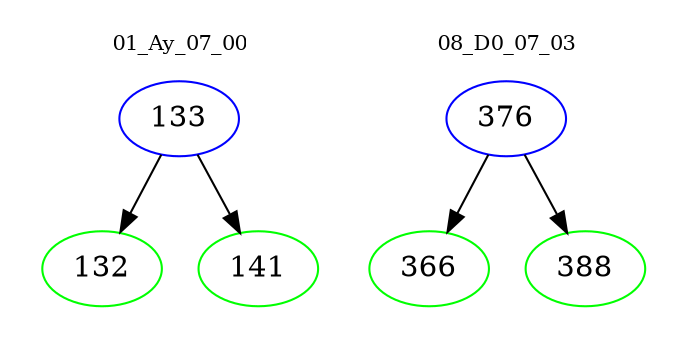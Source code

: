 digraph{
subgraph cluster_0 {
color = white
label = "01_Ay_07_00";
fontsize=10;
T0_133 [label="133", color="blue"]
T0_133 -> T0_132 [color="black"]
T0_132 [label="132", color="green"]
T0_133 -> T0_141 [color="black"]
T0_141 [label="141", color="green"]
}
subgraph cluster_1 {
color = white
label = "08_D0_07_03";
fontsize=10;
T1_376 [label="376", color="blue"]
T1_376 -> T1_366 [color="black"]
T1_366 [label="366", color="green"]
T1_376 -> T1_388 [color="black"]
T1_388 [label="388", color="green"]
}
}
